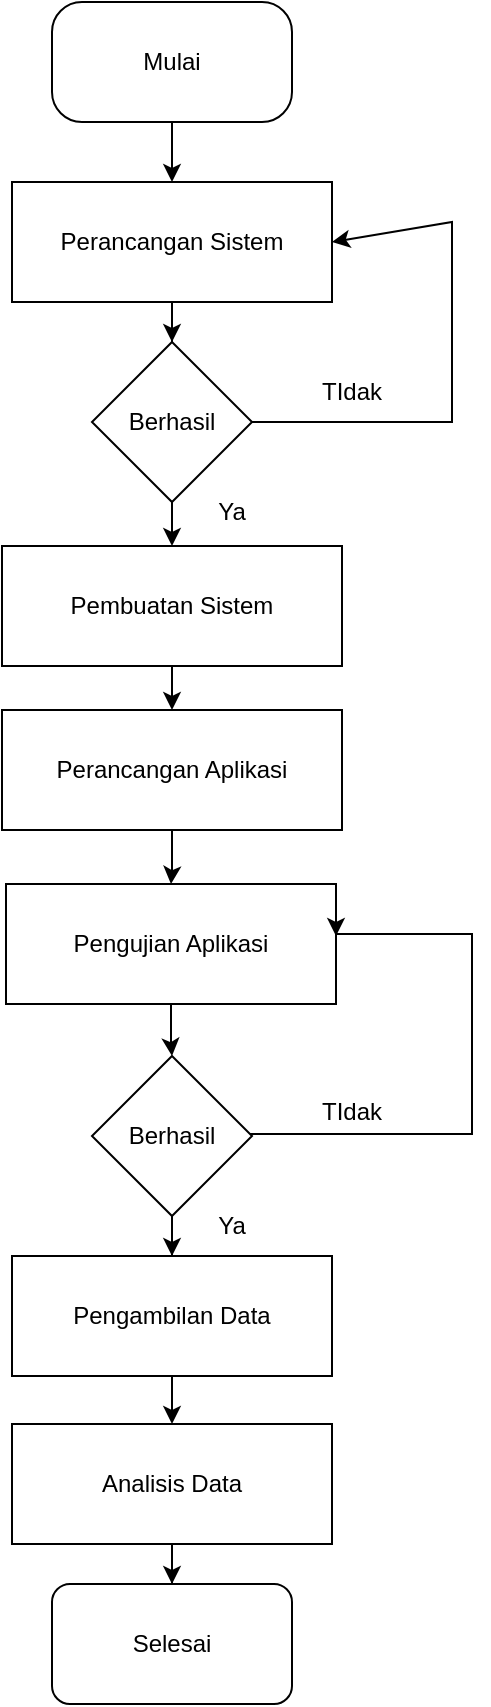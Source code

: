 <mxfile version="24.4.0" type="github">
  <diagram id="C5RBs43oDa-KdzZeNtuy" name="Page-1">
    <mxGraphModel dx="880" dy="478" grid="1" gridSize="10" guides="1" tooltips="1" connect="1" arrows="1" fold="1" page="1" pageScale="1" pageWidth="827" pageHeight="1169" math="0" shadow="0">
      <root>
        <mxCell id="WIyWlLk6GJQsqaUBKTNV-0" />
        <mxCell id="WIyWlLk6GJQsqaUBKTNV-1" parent="WIyWlLk6GJQsqaUBKTNV-0" />
        <mxCell id="2fUjafnunU4oYDVcbesf-3" value="" style="edgeStyle=orthogonalEdgeStyle;rounded=0;orthogonalLoop=1;jettySize=auto;html=1;" edge="1" parent="WIyWlLk6GJQsqaUBKTNV-1" source="2fUjafnunU4oYDVcbesf-0" target="2fUjafnunU4oYDVcbesf-1">
          <mxGeometry relative="1" as="geometry" />
        </mxCell>
        <mxCell id="2fUjafnunU4oYDVcbesf-0" value="&lt;font style=&quot;font-size: 12px;&quot;&gt;Mulai&lt;/font&gt;" style="rounded=1;whiteSpace=wrap;html=1;arcSize=25;" vertex="1" parent="WIyWlLk6GJQsqaUBKTNV-1">
          <mxGeometry x="190" y="60" width="120" height="60" as="geometry" />
        </mxCell>
        <mxCell id="2fUjafnunU4oYDVcbesf-6" value="" style="edgeStyle=orthogonalEdgeStyle;rounded=0;orthogonalLoop=1;jettySize=auto;html=1;" edge="1" parent="WIyWlLk6GJQsqaUBKTNV-1" source="2fUjafnunU4oYDVcbesf-1" target="2fUjafnunU4oYDVcbesf-5">
          <mxGeometry relative="1" as="geometry" />
        </mxCell>
        <mxCell id="2fUjafnunU4oYDVcbesf-1" value="Perancangan Sistem" style="rounded=0;whiteSpace=wrap;html=1;" vertex="1" parent="WIyWlLk6GJQsqaUBKTNV-1">
          <mxGeometry x="170" y="150" width="160" height="60" as="geometry" />
        </mxCell>
        <mxCell id="2fUjafnunU4oYDVcbesf-8" value="" style="edgeStyle=orthogonalEdgeStyle;rounded=0;orthogonalLoop=1;jettySize=auto;html=1;" edge="1" parent="WIyWlLk6GJQsqaUBKTNV-1" source="2fUjafnunU4oYDVcbesf-5" target="2fUjafnunU4oYDVcbesf-7">
          <mxGeometry relative="1" as="geometry" />
        </mxCell>
        <mxCell id="2fUjafnunU4oYDVcbesf-5" value="Berhasil" style="rhombus;whiteSpace=wrap;html=1;rounded=0;" vertex="1" parent="WIyWlLk6GJQsqaUBKTNV-1">
          <mxGeometry x="210" y="230" width="80" height="80" as="geometry" />
        </mxCell>
        <mxCell id="2fUjafnunU4oYDVcbesf-11" value="" style="edgeStyle=orthogonalEdgeStyle;rounded=0;orthogonalLoop=1;jettySize=auto;html=1;" edge="1" parent="WIyWlLk6GJQsqaUBKTNV-1" source="2fUjafnunU4oYDVcbesf-7" target="2fUjafnunU4oYDVcbesf-10">
          <mxGeometry relative="1" as="geometry" />
        </mxCell>
        <mxCell id="2fUjafnunU4oYDVcbesf-7" value="Pembuatan Sistem" style="rounded=0;whiteSpace=wrap;html=1;" vertex="1" parent="WIyWlLk6GJQsqaUBKTNV-1">
          <mxGeometry x="165" y="332" width="170" height="60" as="geometry" />
        </mxCell>
        <mxCell id="2fUjafnunU4oYDVcbesf-9" value="" style="endArrow=classic;html=1;rounded=0;exitX=1;exitY=0.5;exitDx=0;exitDy=0;entryX=1;entryY=0.5;entryDx=0;entryDy=0;" edge="1" parent="WIyWlLk6GJQsqaUBKTNV-1" source="2fUjafnunU4oYDVcbesf-5" target="2fUjafnunU4oYDVcbesf-1">
          <mxGeometry width="50" height="50" relative="1" as="geometry">
            <mxPoint x="390" y="340" as="sourcePoint" />
            <mxPoint x="440" y="290" as="targetPoint" />
            <Array as="points">
              <mxPoint x="390" y="270" />
              <mxPoint x="390" y="170" />
            </Array>
          </mxGeometry>
        </mxCell>
        <mxCell id="2fUjafnunU4oYDVcbesf-15" value="" style="edgeStyle=orthogonalEdgeStyle;rounded=0;orthogonalLoop=1;jettySize=auto;html=1;" edge="1" parent="WIyWlLk6GJQsqaUBKTNV-1" source="2fUjafnunU4oYDVcbesf-10" target="2fUjafnunU4oYDVcbesf-14">
          <mxGeometry relative="1" as="geometry" />
        </mxCell>
        <mxCell id="2fUjafnunU4oYDVcbesf-10" value="Perancangan Aplikasi" style="rounded=0;whiteSpace=wrap;html=1;" vertex="1" parent="WIyWlLk6GJQsqaUBKTNV-1">
          <mxGeometry x="165" y="414" width="170" height="60" as="geometry" />
        </mxCell>
        <mxCell id="2fUjafnunU4oYDVcbesf-17" value="" style="edgeStyle=orthogonalEdgeStyle;rounded=0;orthogonalLoop=1;jettySize=auto;html=1;" edge="1" parent="WIyWlLk6GJQsqaUBKTNV-1" source="2fUjafnunU4oYDVcbesf-14" target="2fUjafnunU4oYDVcbesf-16">
          <mxGeometry relative="1" as="geometry" />
        </mxCell>
        <mxCell id="2fUjafnunU4oYDVcbesf-14" value="Pengujian Aplikasi" style="rounded=0;whiteSpace=wrap;html=1;" vertex="1" parent="WIyWlLk6GJQsqaUBKTNV-1">
          <mxGeometry x="167" y="501" width="165" height="60" as="geometry" />
        </mxCell>
        <mxCell id="2fUjafnunU4oYDVcbesf-19" value="" style="edgeStyle=orthogonalEdgeStyle;rounded=0;orthogonalLoop=1;jettySize=auto;html=1;entryX=1;entryY=0.5;entryDx=0;entryDy=0;" edge="1" parent="WIyWlLk6GJQsqaUBKTNV-1">
          <mxGeometry relative="1" as="geometry">
            <mxPoint x="287" y="626" as="sourcePoint" />
            <mxPoint x="332" y="527" as="targetPoint" />
            <Array as="points">
              <mxPoint x="400" y="626" />
              <mxPoint x="400" y="526" />
            </Array>
          </mxGeometry>
        </mxCell>
        <mxCell id="2fUjafnunU4oYDVcbesf-21" value="" style="edgeStyle=orthogonalEdgeStyle;rounded=0;orthogonalLoop=1;jettySize=auto;html=1;" edge="1" parent="WIyWlLk6GJQsqaUBKTNV-1" source="2fUjafnunU4oYDVcbesf-16" target="2fUjafnunU4oYDVcbesf-20">
          <mxGeometry relative="1" as="geometry" />
        </mxCell>
        <mxCell id="2fUjafnunU4oYDVcbesf-16" value="Berhasil" style="rhombus;whiteSpace=wrap;html=1;rounded=0;" vertex="1" parent="WIyWlLk6GJQsqaUBKTNV-1">
          <mxGeometry x="210" y="587" width="80" height="80" as="geometry" />
        </mxCell>
        <mxCell id="2fUjafnunU4oYDVcbesf-23" value="" style="edgeStyle=orthogonalEdgeStyle;rounded=0;orthogonalLoop=1;jettySize=auto;html=1;" edge="1" parent="WIyWlLk6GJQsqaUBKTNV-1" source="2fUjafnunU4oYDVcbesf-20" target="2fUjafnunU4oYDVcbesf-22">
          <mxGeometry relative="1" as="geometry" />
        </mxCell>
        <mxCell id="2fUjafnunU4oYDVcbesf-20" value="Pengambilan Data" style="rounded=0;whiteSpace=wrap;html=1;" vertex="1" parent="WIyWlLk6GJQsqaUBKTNV-1">
          <mxGeometry x="170" y="687" width="160" height="60" as="geometry" />
        </mxCell>
        <mxCell id="2fUjafnunU4oYDVcbesf-25" value="" style="edgeStyle=orthogonalEdgeStyle;rounded=0;orthogonalLoop=1;jettySize=auto;html=1;" edge="1" parent="WIyWlLk6GJQsqaUBKTNV-1" source="2fUjafnunU4oYDVcbesf-22" target="2fUjafnunU4oYDVcbesf-24">
          <mxGeometry relative="1" as="geometry" />
        </mxCell>
        <mxCell id="2fUjafnunU4oYDVcbesf-22" value="Analisis Data" style="rounded=0;whiteSpace=wrap;html=1;" vertex="1" parent="WIyWlLk6GJQsqaUBKTNV-1">
          <mxGeometry x="170" y="771" width="160" height="60" as="geometry" />
        </mxCell>
        <mxCell id="2fUjafnunU4oYDVcbesf-24" value="Selesai" style="rounded=1;whiteSpace=wrap;html=1;" vertex="1" parent="WIyWlLk6GJQsqaUBKTNV-1">
          <mxGeometry x="190" y="851" width="120" height="60" as="geometry" />
        </mxCell>
        <mxCell id="2fUjafnunU4oYDVcbesf-26" value="TIdak" style="text;html=1;align=center;verticalAlign=middle;whiteSpace=wrap;rounded=0;" vertex="1" parent="WIyWlLk6GJQsqaUBKTNV-1">
          <mxGeometry x="310" y="600" width="60" height="30" as="geometry" />
        </mxCell>
        <mxCell id="2fUjafnunU4oYDVcbesf-27" value="TIdak" style="text;html=1;align=center;verticalAlign=middle;whiteSpace=wrap;rounded=0;" vertex="1" parent="WIyWlLk6GJQsqaUBKTNV-1">
          <mxGeometry x="310" y="240" width="60" height="30" as="geometry" />
        </mxCell>
        <mxCell id="2fUjafnunU4oYDVcbesf-29" value="Ya" style="text;html=1;align=center;verticalAlign=middle;whiteSpace=wrap;rounded=0;" vertex="1" parent="WIyWlLk6GJQsqaUBKTNV-1">
          <mxGeometry x="250" y="657" width="60" height="30" as="geometry" />
        </mxCell>
        <mxCell id="2fUjafnunU4oYDVcbesf-30" value="Ya" style="text;html=1;align=center;verticalAlign=middle;whiteSpace=wrap;rounded=0;" vertex="1" parent="WIyWlLk6GJQsqaUBKTNV-1">
          <mxGeometry x="250" y="300" width="60" height="30" as="geometry" />
        </mxCell>
      </root>
    </mxGraphModel>
  </diagram>
</mxfile>
